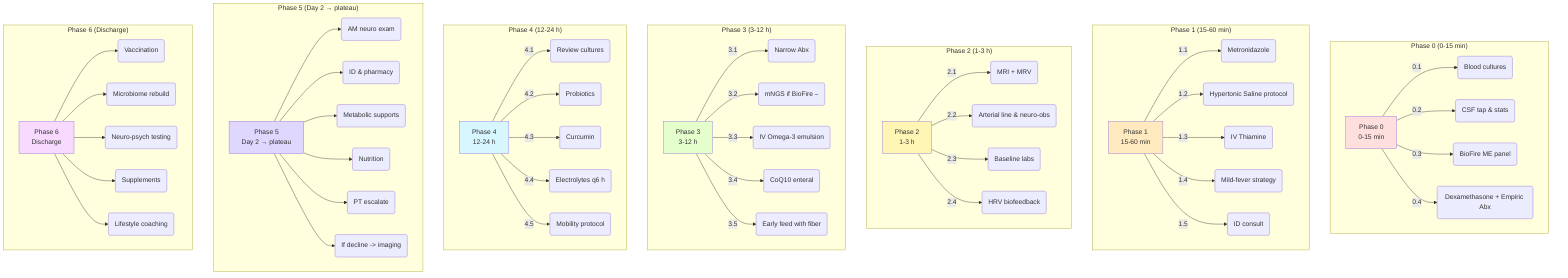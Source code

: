 %% Diagram 1 – Phase-by-Phase Tasks
graph TD
    subgraph "Phase 0 (0-15 min)"
        P0[Phase 0<br>0-15 min]
        P0 -->|0.1| Bld(Blood cultures)
        P0 -->|0.2| CSF(CSF tap & stats)
        P0 -->|0.3| BioFire(BioFire ME panel)
        P0 -->|0.4| Dex(Dexamethasone + Empiric Abx)
    end

    subgraph "Phase 1 (15-60 min)"
        P1[Phase 1<br>15-60 min]
        P1 -->|1.1| Metro(Metronidazole)
        P1 -->|1.2| Saline(Hypertonic Saline protocol)
        P1 -->|1.3| Thia(IV Thiamine)
        P1 -->|1.4| Temp(Mild-fever strategy)
        P1 -->|1.5| ID(ID consult)
    end

    subgraph "Phase 2 (1-3 h)"
        P2[Phase 2<br>1-3 h]
        P2 -->|2.1| MRI(MRI + MRV)
        P2 -->|2.2| Lines(Arterial line & neuro-obs)
        P2 -->|2.3| Labs(Baseline labs)
        P2 -->|2.4| HRV(HRV biofeedback)
    end

    subgraph "Phase 3 (3-12 h)"
        P3[Phase 3<br>3-12 h]
        P3 -->|3.1| Narrow(Narrow Abx)
        P3 -->|3.2| mNGS(mNGS if BioFire –)
        P3 -->|3.3| Omega3(IV Omega-3 emulsion)
        P3 -->|3.4| CoQ(CoQ10 enteral)
        P3 -->|3.5| Feed(Early feed with fiber)
    end

    subgraph "Phase 4 (12-24 h)"
        P4[Phase 4<br>12-24 h]
        P4 -->|4.1| Review(Review cultures)
        P4 -->|4.2| Pro(Probiotics)
        P4 -->|4.3| Cur(Curcumin)
        P4 -->|4.4| Electro(Electrolytes q6 h)
        P4 -->|4.5| Mobility(Mobility protocol)
    end

    subgraph "Phase 5 (Day 2 → plateau)"
        P5[Phase 5<br>Day 2 → plateau]
        P5 --> NeuroEx(AM neuro exam)
        P5 --> Steward(ID & pharmacy)
        P5 --> Meta(Metabolic supports)
        P5 --> Nutri(Nutrition)
        P5 --> PT(PT escalate)
        P5 --> Escalate(If decline -> imaging)
    end

    subgraph "Phase 6 (Discharge)"
        P6[Phase 6<br>Discharge]
        P6 --> Vax(Vaccination)
        P6 --> Gut(Microbiome rebuild)
        P6 --> Cog(Neuro-psych testing)
        P6 --> Supp(Supplements)
        P6 --> Life(Lifestyle coaching)
    end

  style P0 fill:#ffdede
  style P1 fill:#ffe9bf
  style P2 fill:#fff5b5
  style P3 fill:#e5ffcc
  style P4 fill:#d8f6ff
  style P5 fill:#e0d7ff
  style P6 fill:#f8d9ff